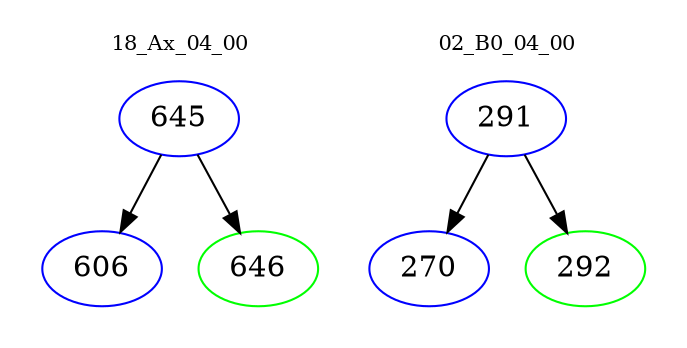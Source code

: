 digraph{
subgraph cluster_0 {
color = white
label = "18_Ax_04_00";
fontsize=10;
T0_645 [label="645", color="blue"]
T0_645 -> T0_606 [color="black"]
T0_606 [label="606", color="blue"]
T0_645 -> T0_646 [color="black"]
T0_646 [label="646", color="green"]
}
subgraph cluster_1 {
color = white
label = "02_B0_04_00";
fontsize=10;
T1_291 [label="291", color="blue"]
T1_291 -> T1_270 [color="black"]
T1_270 [label="270", color="blue"]
T1_291 -> T1_292 [color="black"]
T1_292 [label="292", color="green"]
}
}
